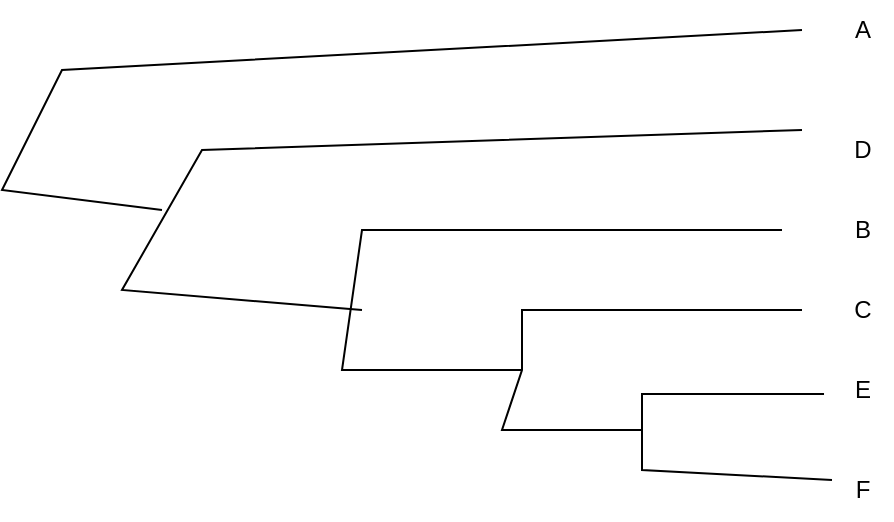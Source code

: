 <mxfile version="21.1.2" type="github">
  <diagram id="Za0V6DKtKcFsV4YseQ1D" name="Page-1">
    <mxGraphModel dx="1434" dy="808" grid="1" gridSize="10" guides="1" tooltips="1" connect="1" arrows="1" fold="1" page="1" pageScale="1" pageWidth="827" pageHeight="1169" math="0" shadow="0">
      <root>
        <mxCell id="0" />
        <mxCell id="1" parent="0" />
        <mxCell id="aHvPdnXAiNg0qnquo6C7-1" value="A" style="text;html=1;align=center;verticalAlign=middle;resizable=0;points=[];autosize=1;strokeColor=none;fillColor=none;" vertex="1" parent="1">
          <mxGeometry x="585" y="95" width="30" height="30" as="geometry" />
        </mxCell>
        <mxCell id="aHvPdnXAiNg0qnquo6C7-2" value="D" style="text;html=1;align=center;verticalAlign=middle;resizable=0;points=[];autosize=1;strokeColor=none;fillColor=none;" vertex="1" parent="1">
          <mxGeometry x="585" y="155" width="30" height="30" as="geometry" />
        </mxCell>
        <mxCell id="aHvPdnXAiNg0qnquo6C7-3" value="B" style="text;html=1;align=center;verticalAlign=middle;resizable=0;points=[];autosize=1;strokeColor=none;fillColor=none;" vertex="1" parent="1">
          <mxGeometry x="585" y="195" width="30" height="30" as="geometry" />
        </mxCell>
        <mxCell id="aHvPdnXAiNg0qnquo6C7-5" value="C" style="text;html=1;align=center;verticalAlign=middle;resizable=0;points=[];autosize=1;strokeColor=none;fillColor=none;" vertex="1" parent="1">
          <mxGeometry x="585" y="235" width="30" height="30" as="geometry" />
        </mxCell>
        <mxCell id="aHvPdnXAiNg0qnquo6C7-6" value="E" style="text;html=1;align=center;verticalAlign=middle;resizable=0;points=[];autosize=1;strokeColor=none;fillColor=none;" vertex="1" parent="1">
          <mxGeometry x="585" y="275" width="30" height="30" as="geometry" />
        </mxCell>
        <mxCell id="aHvPdnXAiNg0qnquo6C7-7" value="F" style="text;html=1;align=center;verticalAlign=middle;resizable=0;points=[];autosize=1;strokeColor=none;fillColor=none;" vertex="1" parent="1">
          <mxGeometry x="585" y="325" width="30" height="30" as="geometry" />
        </mxCell>
        <mxCell id="aHvPdnXAiNg0qnquo6C7-9" value="" style="endArrow=none;html=1;rounded=0;entryX=-0.133;entryY=0.567;entryDx=0;entryDy=0;entryPerimeter=0;exitX=0;exitY=0.333;exitDx=0;exitDy=0;exitPerimeter=0;" edge="1" parent="1" source="aHvPdnXAiNg0qnquo6C7-7" target="aHvPdnXAiNg0qnquo6C7-6">
          <mxGeometry width="50" height="50" relative="1" as="geometry">
            <mxPoint x="480" y="340" as="sourcePoint" />
            <mxPoint x="440" y="390" as="targetPoint" />
            <Array as="points">
              <mxPoint x="490" y="330" />
              <mxPoint x="490" y="310" />
              <mxPoint x="490" y="292" />
            </Array>
          </mxGeometry>
        </mxCell>
        <mxCell id="aHvPdnXAiNg0qnquo6C7-10" value="" style="endArrow=none;html=1;rounded=0;" edge="1" parent="1">
          <mxGeometry width="50" height="50" relative="1" as="geometry">
            <mxPoint x="490" y="310" as="sourcePoint" />
            <mxPoint x="570" y="250" as="targetPoint" />
            <Array as="points">
              <mxPoint x="420" y="310" />
              <mxPoint x="430" y="280" />
              <mxPoint x="430" y="250" />
            </Array>
          </mxGeometry>
        </mxCell>
        <mxCell id="aHvPdnXAiNg0qnquo6C7-11" value="" style="endArrow=none;html=1;rounded=0;" edge="1" parent="1">
          <mxGeometry width="50" height="50" relative="1" as="geometry">
            <mxPoint x="430" y="280" as="sourcePoint" />
            <mxPoint x="560" y="210" as="targetPoint" />
            <Array as="points">
              <mxPoint x="340" y="280" />
              <mxPoint x="350" y="210" />
            </Array>
          </mxGeometry>
        </mxCell>
        <mxCell id="aHvPdnXAiNg0qnquo6C7-12" value="" style="endArrow=none;html=1;rounded=0;" edge="1" parent="1">
          <mxGeometry width="50" height="50" relative="1" as="geometry">
            <mxPoint x="350" y="250" as="sourcePoint" />
            <mxPoint x="570" y="160" as="targetPoint" />
            <Array as="points">
              <mxPoint x="230" y="240" />
              <mxPoint x="270" y="170" />
            </Array>
          </mxGeometry>
        </mxCell>
        <mxCell id="aHvPdnXAiNg0qnquo6C7-13" value="" style="endArrow=none;html=1;rounded=0;" edge="1" parent="1">
          <mxGeometry width="50" height="50" relative="1" as="geometry">
            <mxPoint x="250" y="200" as="sourcePoint" />
            <mxPoint x="570" y="110" as="targetPoint" />
            <Array as="points">
              <mxPoint x="170" y="190" />
              <mxPoint x="200" y="130" />
            </Array>
          </mxGeometry>
        </mxCell>
      </root>
    </mxGraphModel>
  </diagram>
</mxfile>
